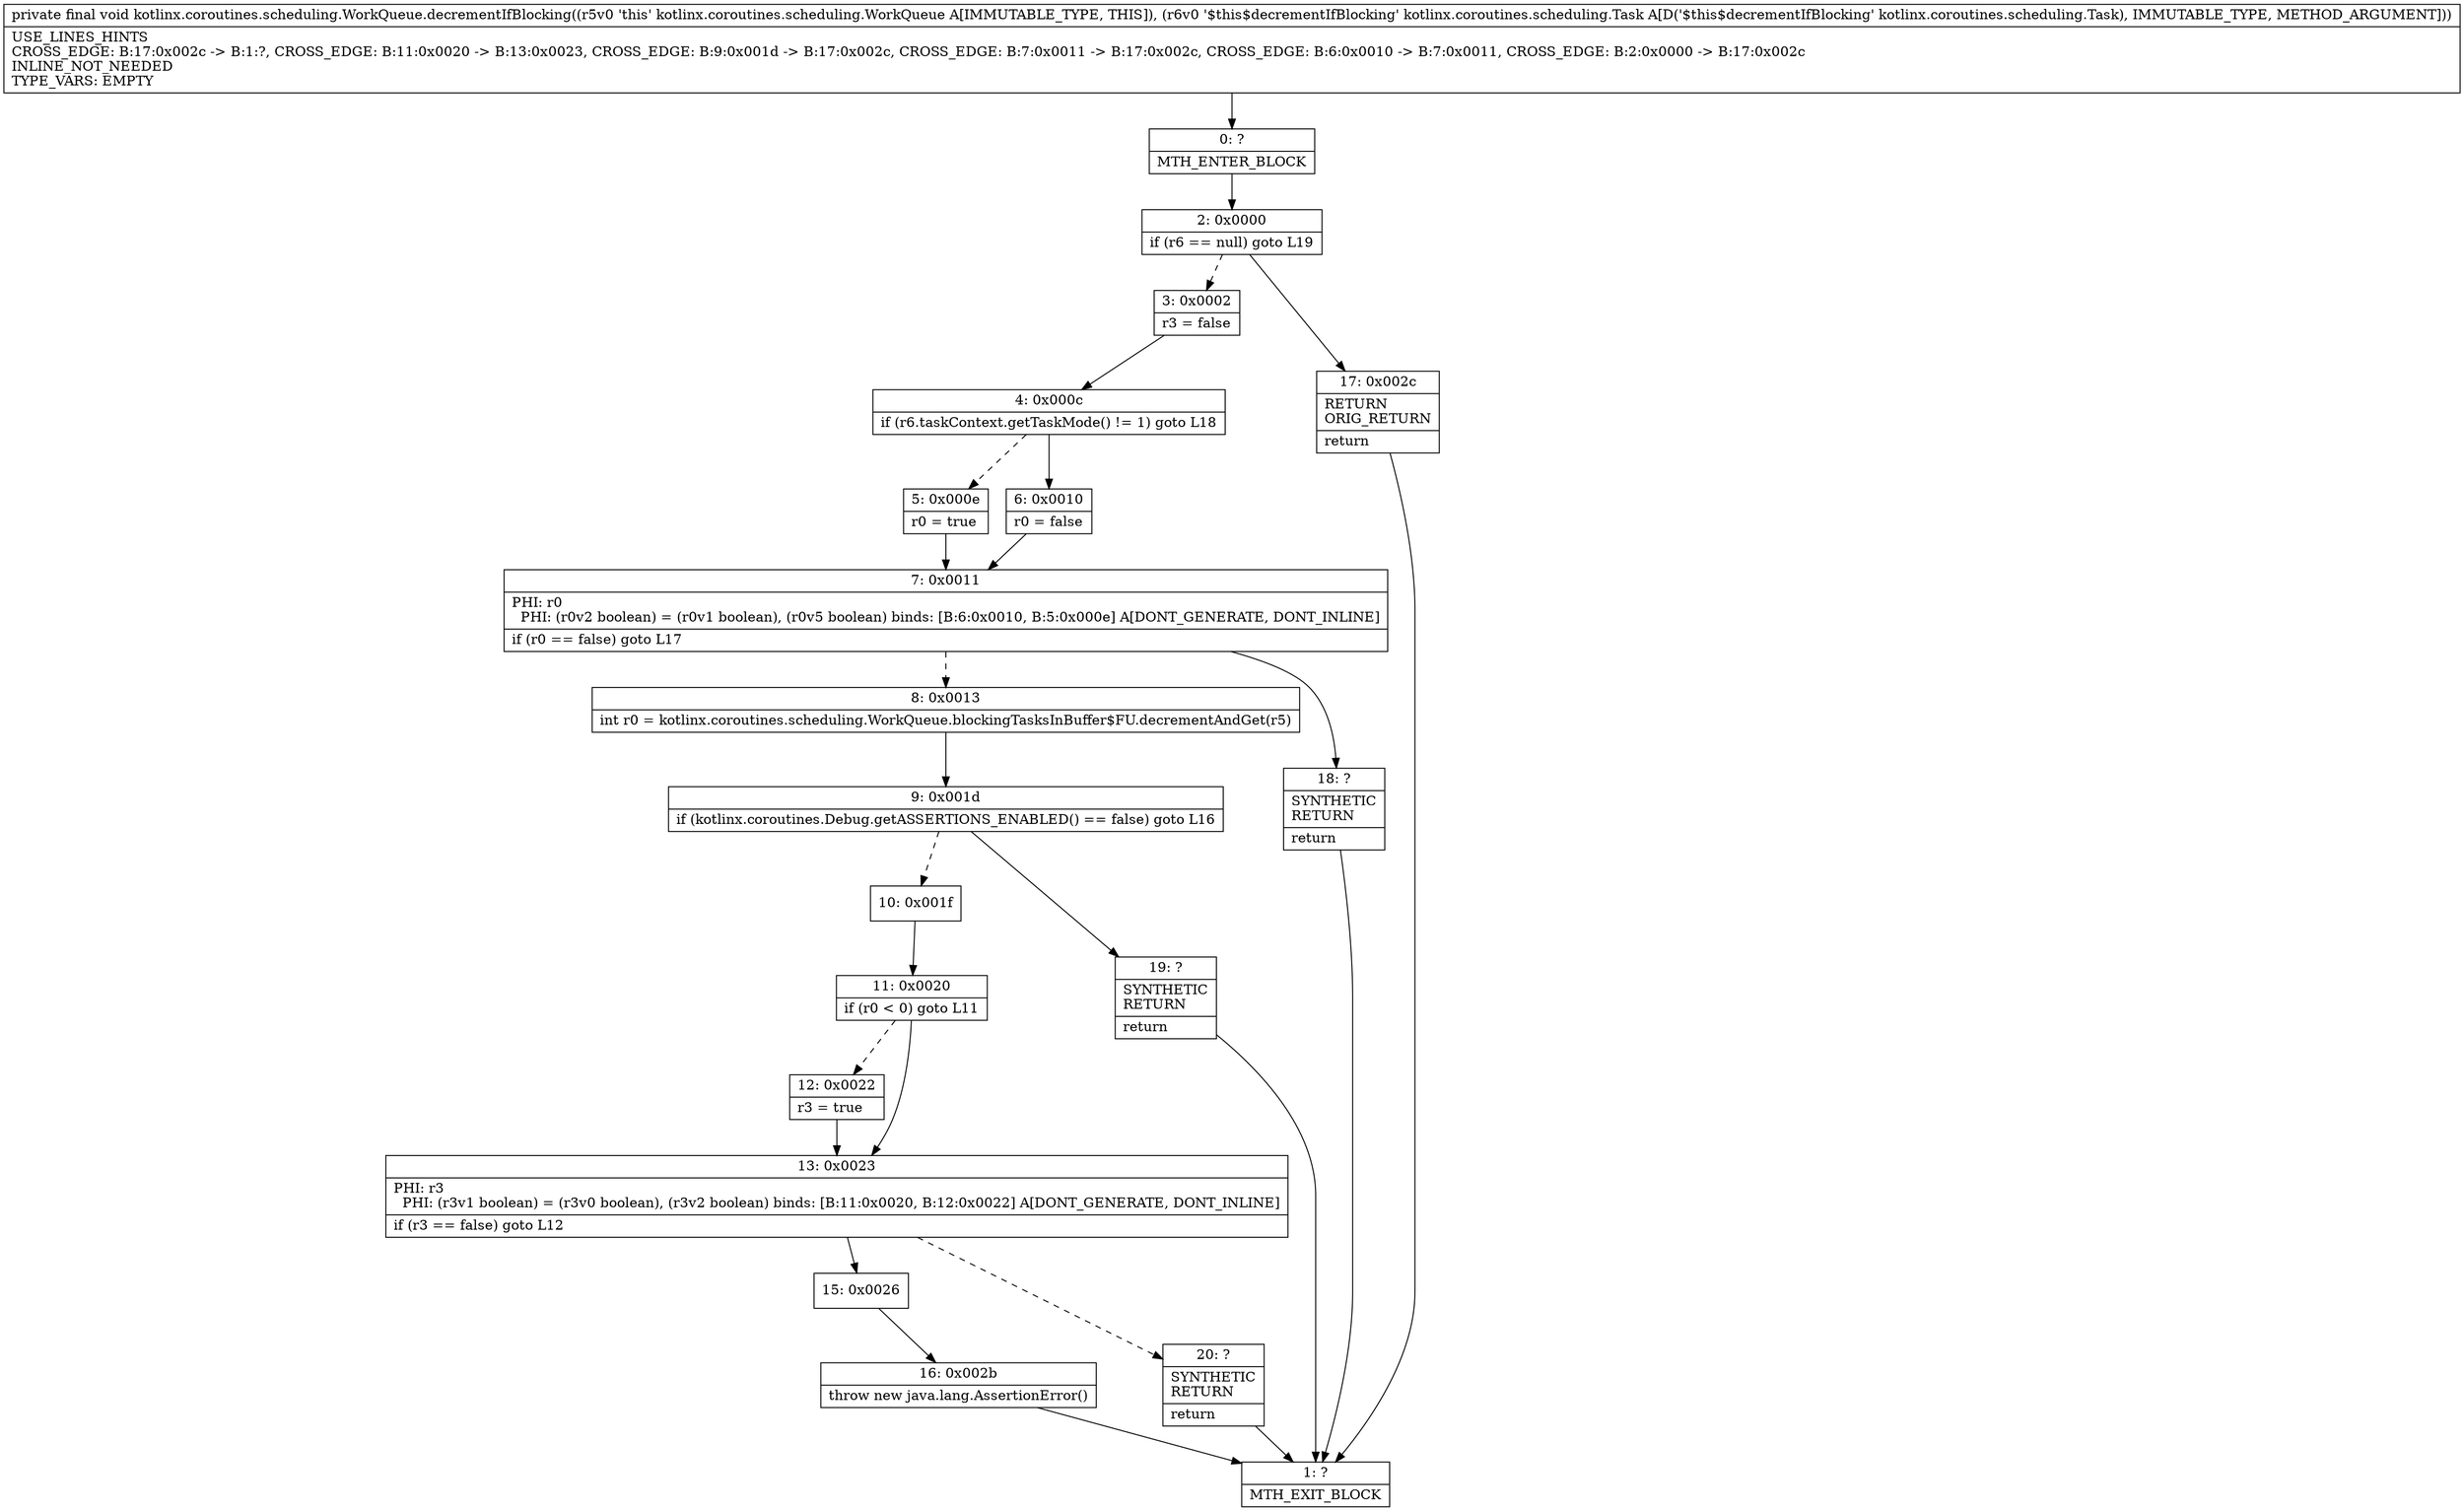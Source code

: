 digraph "CFG forkotlinx.coroutines.scheduling.WorkQueue.decrementIfBlocking(Lkotlinx\/coroutines\/scheduling\/Task;)V" {
Node_0 [shape=record,label="{0\:\ ?|MTH_ENTER_BLOCK\l}"];
Node_2 [shape=record,label="{2\:\ 0x0000|if (r6 == null) goto L19\l}"];
Node_3 [shape=record,label="{3\:\ 0x0002|r3 = false\l}"];
Node_4 [shape=record,label="{4\:\ 0x000c|if (r6.taskContext.getTaskMode() != 1) goto L18\l}"];
Node_5 [shape=record,label="{5\:\ 0x000e|r0 = true\l}"];
Node_7 [shape=record,label="{7\:\ 0x0011|PHI: r0 \l  PHI: (r0v2 boolean) = (r0v1 boolean), (r0v5 boolean) binds: [B:6:0x0010, B:5:0x000e] A[DONT_GENERATE, DONT_INLINE]\l|if (r0 == false) goto L17\l}"];
Node_8 [shape=record,label="{8\:\ 0x0013|int r0 = kotlinx.coroutines.scheduling.WorkQueue.blockingTasksInBuffer$FU.decrementAndGet(r5)\l}"];
Node_9 [shape=record,label="{9\:\ 0x001d|if (kotlinx.coroutines.Debug.getASSERTIONS_ENABLED() == false) goto L16\l}"];
Node_10 [shape=record,label="{10\:\ 0x001f}"];
Node_11 [shape=record,label="{11\:\ 0x0020|if (r0 \< 0) goto L11\l}"];
Node_12 [shape=record,label="{12\:\ 0x0022|r3 = true\l}"];
Node_13 [shape=record,label="{13\:\ 0x0023|PHI: r3 \l  PHI: (r3v1 boolean) = (r3v0 boolean), (r3v2 boolean) binds: [B:11:0x0020, B:12:0x0022] A[DONT_GENERATE, DONT_INLINE]\l|if (r3 == false) goto L12\l}"];
Node_15 [shape=record,label="{15\:\ 0x0026}"];
Node_16 [shape=record,label="{16\:\ 0x002b|throw new java.lang.AssertionError()\l}"];
Node_1 [shape=record,label="{1\:\ ?|MTH_EXIT_BLOCK\l}"];
Node_20 [shape=record,label="{20\:\ ?|SYNTHETIC\lRETURN\l|return\l}"];
Node_19 [shape=record,label="{19\:\ ?|SYNTHETIC\lRETURN\l|return\l}"];
Node_18 [shape=record,label="{18\:\ ?|SYNTHETIC\lRETURN\l|return\l}"];
Node_6 [shape=record,label="{6\:\ 0x0010|r0 = false\l}"];
Node_17 [shape=record,label="{17\:\ 0x002c|RETURN\lORIG_RETURN\l|return\l}"];
MethodNode[shape=record,label="{private final void kotlinx.coroutines.scheduling.WorkQueue.decrementIfBlocking((r5v0 'this' kotlinx.coroutines.scheduling.WorkQueue A[IMMUTABLE_TYPE, THIS]), (r6v0 '$this$decrementIfBlocking' kotlinx.coroutines.scheduling.Task A[D('$this$decrementIfBlocking' kotlinx.coroutines.scheduling.Task), IMMUTABLE_TYPE, METHOD_ARGUMENT]))  | USE_LINES_HINTS\lCROSS_EDGE: B:17:0x002c \-\> B:1:?, CROSS_EDGE: B:11:0x0020 \-\> B:13:0x0023, CROSS_EDGE: B:9:0x001d \-\> B:17:0x002c, CROSS_EDGE: B:7:0x0011 \-\> B:17:0x002c, CROSS_EDGE: B:6:0x0010 \-\> B:7:0x0011, CROSS_EDGE: B:2:0x0000 \-\> B:17:0x002c\lINLINE_NOT_NEEDED\lTYPE_VARS: EMPTY\l}"];
MethodNode -> Node_0;Node_0 -> Node_2;
Node_2 -> Node_3[style=dashed];
Node_2 -> Node_17;
Node_3 -> Node_4;
Node_4 -> Node_5[style=dashed];
Node_4 -> Node_6;
Node_5 -> Node_7;
Node_7 -> Node_8[style=dashed];
Node_7 -> Node_18;
Node_8 -> Node_9;
Node_9 -> Node_10[style=dashed];
Node_9 -> Node_19;
Node_10 -> Node_11;
Node_11 -> Node_12[style=dashed];
Node_11 -> Node_13;
Node_12 -> Node_13;
Node_13 -> Node_15;
Node_13 -> Node_20[style=dashed];
Node_15 -> Node_16;
Node_16 -> Node_1;
Node_20 -> Node_1;
Node_19 -> Node_1;
Node_18 -> Node_1;
Node_6 -> Node_7;
Node_17 -> Node_1;
}

